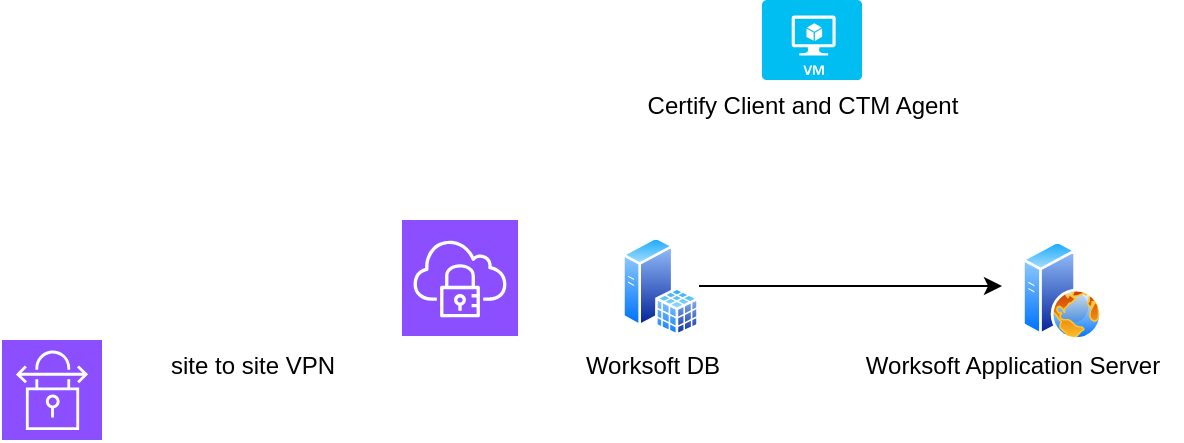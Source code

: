 <mxfile version="28.1.0">
  <diagram name="Page-1" id="sQrITbBvOkDAVGTwS8Ck">
    <mxGraphModel dx="872" dy="431" grid="1" gridSize="10" guides="1" tooltips="1" connect="1" arrows="1" fold="1" page="1" pageScale="1" pageWidth="850" pageHeight="1100" math="0" shadow="0">
      <root>
        <mxCell id="0" />
        <mxCell id="1" parent="0" />
        <mxCell id="wOk7gxWKe_R81_901mkE-10" style="edgeStyle=orthogonalEdgeStyle;rounded=0;orthogonalLoop=1;jettySize=auto;html=1;exitX=1;exitY=0.5;exitDx=0;exitDy=0;" edge="1" parent="1" source="wOk7gxWKe_R81_901mkE-1">
          <mxGeometry relative="1" as="geometry">
            <mxPoint x="710" y="423" as="targetPoint" />
          </mxGeometry>
        </mxCell>
        <mxCell id="wOk7gxWKe_R81_901mkE-1" value="" style="image;aspect=fixed;perimeter=ellipsePerimeter;html=1;align=center;shadow=0;dashed=0;spacingTop=3;image=img/lib/active_directory/sql_server.svg;" vertex="1" parent="1">
          <mxGeometry x="520" y="398" width="38.5" height="50" as="geometry" />
        </mxCell>
        <mxCell id="wOk7gxWKe_R81_901mkE-2" value="" style="image;aspect=fixed;perimeter=ellipsePerimeter;html=1;align=center;shadow=0;dashed=0;spacingTop=3;image=img/lib/active_directory/web_server.svg;" vertex="1" parent="1">
          <mxGeometry x="720" y="400" width="40" height="50" as="geometry" />
        </mxCell>
        <mxCell id="wOk7gxWKe_R81_901mkE-3" value="Worksoft Application Server" style="text;html=1;align=center;verticalAlign=middle;resizable=0;points=[];autosize=1;strokeColor=none;fillColor=none;" vertex="1" parent="1">
          <mxGeometry x="630" y="448" width="170" height="30" as="geometry" />
        </mxCell>
        <mxCell id="wOk7gxWKe_R81_901mkE-4" value="Worksoft DB" style="text;html=1;align=center;verticalAlign=middle;resizable=0;points=[];autosize=1;strokeColor=none;fillColor=none;" vertex="1" parent="1">
          <mxGeometry x="490" y="448" width="90" height="30" as="geometry" />
        </mxCell>
        <mxCell id="wOk7gxWKe_R81_901mkE-5" value="" style="sketch=0;points=[[0,0,0],[0.25,0,0],[0.5,0,0],[0.75,0,0],[1,0,0],[0,1,0],[0.25,1,0],[0.5,1,0],[0.75,1,0],[1,1,0],[0,0.25,0],[0,0.5,0],[0,0.75,0],[1,0.25,0],[1,0.5,0],[1,0.75,0]];outlineConnect=0;fontColor=#232F3E;fillColor=#8C4FFF;strokeColor=#ffffff;dashed=0;verticalLabelPosition=bottom;verticalAlign=top;align=center;html=1;fontSize=12;fontStyle=0;aspect=fixed;shape=mxgraph.aws4.resourceIcon;resIcon=mxgraph.aws4.site_to_site_vpn;" vertex="1" parent="1">
          <mxGeometry x="210" y="450" width="50" height="50" as="geometry" />
        </mxCell>
        <mxCell id="wOk7gxWKe_R81_901mkE-6" value="site to site VPN" style="text;html=1;align=center;verticalAlign=middle;resizable=0;points=[];autosize=1;strokeColor=none;fillColor=none;" vertex="1" parent="1">
          <mxGeometry x="280" y="448" width="110" height="30" as="geometry" />
        </mxCell>
        <mxCell id="wOk7gxWKe_R81_901mkE-7" value="" style="sketch=0;points=[[0,0,0],[0.25,0,0],[0.5,0,0],[0.75,0,0],[1,0,0],[0,1,0],[0.25,1,0],[0.5,1,0],[0.75,1,0],[1,1,0],[0,0.25,0],[0,0.5,0],[0,0.75,0],[1,0.25,0],[1,0.5,0],[1,0.75,0]];outlineConnect=0;fontColor=#232F3E;fillColor=#8C4FFF;strokeColor=#ffffff;dashed=0;verticalLabelPosition=bottom;verticalAlign=top;align=center;html=1;fontSize=12;fontStyle=0;aspect=fixed;shape=mxgraph.aws4.resourceIcon;resIcon=mxgraph.aws4.client_vpn;" vertex="1" parent="1">
          <mxGeometry x="410" y="390" width="58" height="58" as="geometry" />
        </mxCell>
        <mxCell id="wOk7gxWKe_R81_901mkE-8" value="" style="verticalLabelPosition=bottom;html=1;verticalAlign=top;align=center;strokeColor=none;fillColor=#00BEF2;shape=mxgraph.azure.virtual_machine;" vertex="1" parent="1">
          <mxGeometry x="590" y="280" width="50" height="40" as="geometry" />
        </mxCell>
        <mxCell id="wOk7gxWKe_R81_901mkE-9" value="Certify Client and CTM Agent" style="text;html=1;align=center;verticalAlign=middle;resizable=0;points=[];autosize=1;strokeColor=none;fillColor=none;" vertex="1" parent="1">
          <mxGeometry x="520" y="318" width="180" height="30" as="geometry" />
        </mxCell>
      </root>
    </mxGraphModel>
  </diagram>
</mxfile>
